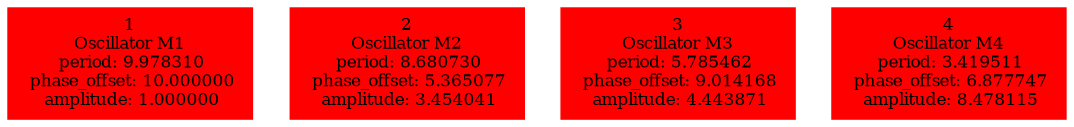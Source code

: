  digraph g{ forcelabels=true;
1 [label=<1<BR />Oscillator M1<BR /> period: 9.978310<BR /> phase_offset: 10.000000<BR /> amplitude: 1.000000>, shape=box,color=red,style=filled,fontsize=8];2 [label=<2<BR />Oscillator M2<BR /> period: 8.680730<BR /> phase_offset: 5.365077<BR /> amplitude: 3.454041>, shape=box,color=red,style=filled,fontsize=8];3 [label=<3<BR />Oscillator M3<BR /> period: 5.785462<BR /> phase_offset: 9.014168<BR /> amplitude: 4.443871>, shape=box,color=red,style=filled,fontsize=8];4 [label=<4<BR />Oscillator M4<BR /> period: 3.419511<BR /> phase_offset: 6.877747<BR /> amplitude: 8.478115>, shape=box,color=red,style=filled,fontsize=8]; }
